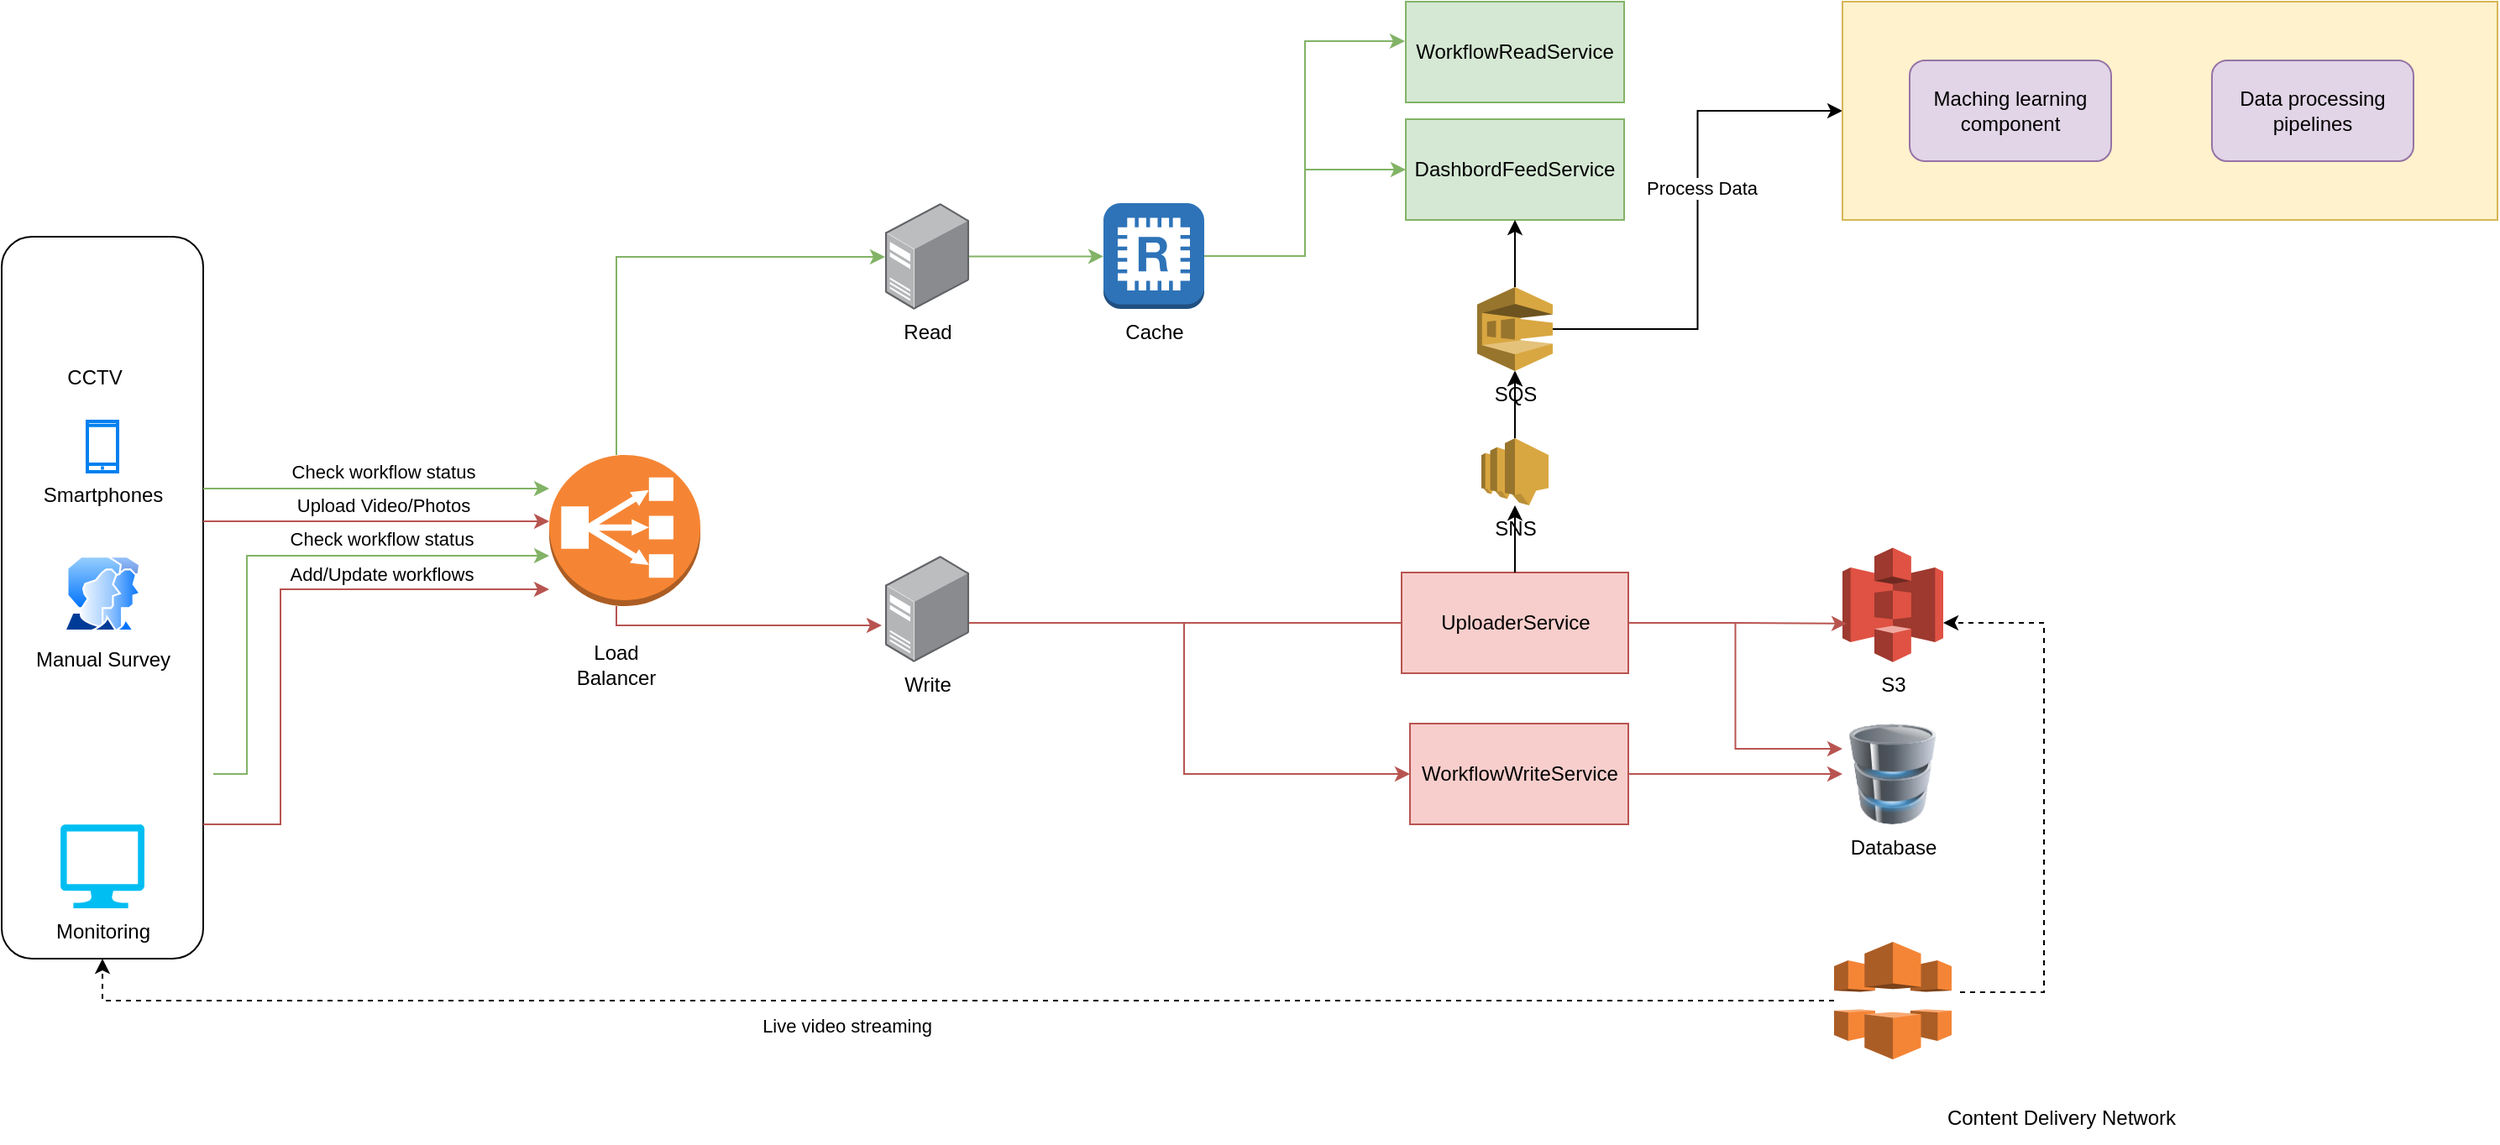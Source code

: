 <mxfile version="24.7.7">
  <diagram name="Page-1" id="UKjYGzklQM2FpbFOX81e">
    <mxGraphModel dx="954" dy="1809" grid="1" gridSize="10" guides="1" tooltips="1" connect="1" arrows="1" fold="1" page="1" pageScale="1" pageWidth="827" pageHeight="1169" math="0" shadow="0">
      <root>
        <mxCell id="0" />
        <mxCell id="1" parent="0" />
        <mxCell id="4WXzgT_EGoFBkS3j9maR-25" value="" style="outlineConnect=0;dashed=0;verticalLabelPosition=bottom;verticalAlign=top;align=center;html=1;shape=mxgraph.aws3.classic_load_balancer;fillColor=#F58534;gradientColor=none;" vertex="1" parent="1">
          <mxGeometry x="620" y="-60" width="90" height="90" as="geometry" />
        </mxCell>
        <mxCell id="4WXzgT_EGoFBkS3j9maR-56" value="" style="edgeStyle=orthogonalEdgeStyle;rounded=0;orthogonalLoop=1;jettySize=auto;html=1;fillColor=#d5e8d4;strokeColor=#82b366;" edge="1" parent="1" source="4WXzgT_EGoFBkS3j9maR-30" target="4WXzgT_EGoFBkS3j9maR-32">
          <mxGeometry relative="1" as="geometry">
            <Array as="points">
              <mxPoint x="910" y="-178" />
              <mxPoint x="910" y="-178" />
            </Array>
          </mxGeometry>
        </mxCell>
        <mxCell id="4WXzgT_EGoFBkS3j9maR-30" value="Read" style="image;points=[];aspect=fixed;html=1;align=center;shadow=0;dashed=0;image=img/lib/allied_telesis/computer_and_terminals/Server_Desktop.svg;" vertex="1" parent="1">
          <mxGeometry x="820" y="-210" width="50" height="63.38" as="geometry" />
        </mxCell>
        <mxCell id="4WXzgT_EGoFBkS3j9maR-88" style="edgeStyle=orthogonalEdgeStyle;rounded=0;orthogonalLoop=1;jettySize=auto;html=1;entryX=0;entryY=0.5;entryDx=0;entryDy=0;fillColor=#f8cecc;strokeColor=#b85450;" edge="1" parent="1" source="4WXzgT_EGoFBkS3j9maR-31" target="4WXzgT_EGoFBkS3j9maR-73">
          <mxGeometry relative="1" as="geometry">
            <Array as="points">
              <mxPoint x="1130" y="40" />
            </Array>
          </mxGeometry>
        </mxCell>
        <mxCell id="4WXzgT_EGoFBkS3j9maR-89" style="edgeStyle=orthogonalEdgeStyle;rounded=0;orthogonalLoop=1;jettySize=auto;html=1;entryX=0;entryY=0.5;entryDx=0;entryDy=0;fillColor=#f8cecc;strokeColor=#b85450;" edge="1" parent="1" source="4WXzgT_EGoFBkS3j9maR-31" target="4WXzgT_EGoFBkS3j9maR-74">
          <mxGeometry relative="1" as="geometry">
            <Array as="points">
              <mxPoint x="998" y="40" />
              <mxPoint x="998" y="130" />
            </Array>
          </mxGeometry>
        </mxCell>
        <mxCell id="4WXzgT_EGoFBkS3j9maR-31" value="Write" style="image;points=[];aspect=fixed;html=1;align=center;shadow=0;dashed=0;image=img/lib/allied_telesis/computer_and_terminals/Server_Desktop.svg;" vertex="1" parent="1">
          <mxGeometry x="820" width="50" height="63.38" as="geometry" />
        </mxCell>
        <mxCell id="4WXzgT_EGoFBkS3j9maR-84" value="" style="edgeStyle=orthogonalEdgeStyle;rounded=0;orthogonalLoop=1;jettySize=auto;html=1;fillColor=#d5e8d4;strokeColor=#82b366;" edge="1" parent="1" source="4WXzgT_EGoFBkS3j9maR-32" target="4WXzgT_EGoFBkS3j9maR-76">
          <mxGeometry relative="1" as="geometry" />
        </mxCell>
        <mxCell id="4WXzgT_EGoFBkS3j9maR-32" value="Cache" style="outlineConnect=0;dashed=0;verticalLabelPosition=bottom;verticalAlign=top;align=center;html=1;shape=mxgraph.aws3.redis;fillColor=#2E73B8;gradientColor=none;" vertex="1" parent="1">
          <mxGeometry x="950" y="-210" width="60" height="63" as="geometry" />
        </mxCell>
        <mxCell id="4WXzgT_EGoFBkS3j9maR-43" value="" style="rounded=1;whiteSpace=wrap;html=1;" vertex="1" parent="1">
          <mxGeometry x="294" y="-190" width="120" height="430" as="geometry" />
        </mxCell>
        <mxCell id="4WXzgT_EGoFBkS3j9maR-45" value="Monitoring" style="verticalLabelPosition=bottom;html=1;verticalAlign=top;align=center;strokeColor=none;fillColor=#00BEF2;shape=mxgraph.azure.computer;pointerEvents=1;" vertex="1" parent="1">
          <mxGeometry x="329" y="160" width="50" height="50" as="geometry" />
        </mxCell>
        <mxCell id="4WXzgT_EGoFBkS3j9maR-46" value="Manual Survey" style="image;aspect=fixed;perimeter=ellipsePerimeter;html=1;align=center;shadow=0;dashed=0;spacingTop=3;image=img/lib/active_directory/user_accounts.svg;" vertex="1" parent="1">
          <mxGeometry x="330.74" width="46.52" height="45.12" as="geometry" />
        </mxCell>
        <mxCell id="4WXzgT_EGoFBkS3j9maR-47" value="Smartphones" style="html=1;verticalLabelPosition=bottom;align=center;labelBackgroundColor=#ffffff;verticalAlign=top;strokeWidth=2;strokeColor=#0080F0;shadow=0;dashed=0;shape=mxgraph.ios7.icons.smartphone;" vertex="1" parent="1">
          <mxGeometry x="345" y="-80" width="18" height="30" as="geometry" />
        </mxCell>
        <mxCell id="4WXzgT_EGoFBkS3j9maR-48" value="CCTV" style="shape=image;html=1;verticalAlign=top;verticalLabelPosition=bottom;labelBackgroundColor=#ffffff;imageAspect=0;aspect=fixed;image=https://cdn0.iconfinder.com/data/icons/security-double-color-red-and-black-vol-1/52/camera__record__security__cctv-128.png" vertex="1" parent="1">
          <mxGeometry x="329" y="-160" width="40" height="40" as="geometry" />
        </mxCell>
        <mxCell id="4WXzgT_EGoFBkS3j9maR-50" style="edgeStyle=orthogonalEdgeStyle;rounded=0;orthogonalLoop=1;jettySize=auto;html=1;entryX=0;entryY=0.5;entryDx=0;entryDy=0;entryPerimeter=0;fillColor=#f8cecc;strokeColor=#b85450;" edge="1" parent="1">
          <mxGeometry relative="1" as="geometry">
            <mxPoint x="414" y="-20.5" as="sourcePoint" />
            <mxPoint x="620" y="-20.5" as="targetPoint" />
            <Array as="points">
              <mxPoint x="550" y="-20.5" />
              <mxPoint x="550" y="-20.5" />
            </Array>
          </mxGeometry>
        </mxCell>
        <mxCell id="4WXzgT_EGoFBkS3j9maR-51" value="Upload Video/Photos" style="edgeLabel;html=1;align=center;verticalAlign=middle;resizable=0;points=[];" vertex="1" connectable="0" parent="4WXzgT_EGoFBkS3j9maR-50">
          <mxGeometry x="0.061" y="-1" relative="1" as="geometry">
            <mxPoint x="-3" y="-11" as="offset" />
          </mxGeometry>
        </mxCell>
        <mxCell id="4WXzgT_EGoFBkS3j9maR-52" style="edgeStyle=orthogonalEdgeStyle;rounded=0;orthogonalLoop=1;jettySize=auto;html=1;entryX=-0.04;entryY=0.655;entryDx=0;entryDy=0;entryPerimeter=0;fillColor=#f8cecc;strokeColor=#b85450;" edge="1" parent="1" source="4WXzgT_EGoFBkS3j9maR-25" target="4WXzgT_EGoFBkS3j9maR-31">
          <mxGeometry relative="1" as="geometry">
            <Array as="points">
              <mxPoint x="660" y="42" />
            </Array>
          </mxGeometry>
        </mxCell>
        <mxCell id="4WXzgT_EGoFBkS3j9maR-53" style="edgeStyle=orthogonalEdgeStyle;rounded=0;orthogonalLoop=1;jettySize=auto;html=1;entryX=0;entryY=0.5;entryDx=0;entryDy=0;entryPerimeter=0;fillColor=#d5e8d4;strokeColor=#82b366;" edge="1" parent="1">
          <mxGeometry relative="1" as="geometry">
            <mxPoint x="414" y="-40" as="sourcePoint" />
            <mxPoint x="620" y="-40" as="targetPoint" />
            <Array as="points">
              <mxPoint x="550" y="-40" />
              <mxPoint x="550" y="-40" />
            </Array>
          </mxGeometry>
        </mxCell>
        <mxCell id="4WXzgT_EGoFBkS3j9maR-54" value="Check workflow status" style="edgeLabel;html=1;align=center;verticalAlign=middle;resizable=0;points=[];" vertex="1" connectable="0" parent="4WXzgT_EGoFBkS3j9maR-53">
          <mxGeometry x="0.061" y="-1" relative="1" as="geometry">
            <mxPoint x="-3" y="-11" as="offset" />
          </mxGeometry>
        </mxCell>
        <mxCell id="4WXzgT_EGoFBkS3j9maR-55" style="edgeStyle=orthogonalEdgeStyle;rounded=0;orthogonalLoop=1;jettySize=auto;html=1;fillColor=#d5e8d4;strokeColor=#82b366;" edge="1" parent="1" source="4WXzgT_EGoFBkS3j9maR-25" target="4WXzgT_EGoFBkS3j9maR-30">
          <mxGeometry relative="1" as="geometry">
            <Array as="points">
              <mxPoint x="660" y="-178" />
            </Array>
          </mxGeometry>
        </mxCell>
        <mxCell id="4WXzgT_EGoFBkS3j9maR-59" style="edgeStyle=orthogonalEdgeStyle;rounded=0;orthogonalLoop=1;jettySize=auto;html=1;fillColor=#f8cecc;strokeColor=#b85450;" edge="1" parent="1" target="4WXzgT_EGoFBkS3j9maR-25">
          <mxGeometry relative="1" as="geometry">
            <mxPoint x="414" y="160" as="sourcePoint" />
            <mxPoint x="620" y="160" as="targetPoint" />
            <Array as="points">
              <mxPoint x="460" y="160" />
              <mxPoint x="460" y="20" />
            </Array>
          </mxGeometry>
        </mxCell>
        <mxCell id="4WXzgT_EGoFBkS3j9maR-60" value="Add/Update workflows" style="edgeLabel;html=1;align=center;verticalAlign=middle;resizable=0;points=[];" vertex="1" connectable="0" parent="4WXzgT_EGoFBkS3j9maR-59">
          <mxGeometry x="0.061" y="-1" relative="1" as="geometry">
            <mxPoint x="59" y="-12" as="offset" />
          </mxGeometry>
        </mxCell>
        <mxCell id="4WXzgT_EGoFBkS3j9maR-62" style="edgeStyle=orthogonalEdgeStyle;rounded=0;orthogonalLoop=1;jettySize=auto;html=1;entryX=0;entryY=0.5;entryDx=0;entryDy=0;entryPerimeter=0;fillColor=#d5e8d4;strokeColor=#82b366;" edge="1" parent="1">
          <mxGeometry relative="1" as="geometry">
            <mxPoint x="420" y="130" as="sourcePoint" />
            <mxPoint x="620" as="targetPoint" />
            <Array as="points">
              <mxPoint x="440" y="130" />
              <mxPoint x="440" />
            </Array>
          </mxGeometry>
        </mxCell>
        <mxCell id="4WXzgT_EGoFBkS3j9maR-63" value="Check workflow status" style="edgeLabel;html=1;align=center;verticalAlign=middle;resizable=0;points=[];" vertex="1" connectable="0" parent="4WXzgT_EGoFBkS3j9maR-62">
          <mxGeometry x="0.061" y="-1" relative="1" as="geometry">
            <mxPoint x="55" y="-11" as="offset" />
          </mxGeometry>
        </mxCell>
        <mxCell id="4WXzgT_EGoFBkS3j9maR-64" value="Load Balancer" style="text;html=1;align=center;verticalAlign=middle;whiteSpace=wrap;rounded=0;" vertex="1" parent="1">
          <mxGeometry x="630" y="50" width="60" height="30" as="geometry" />
        </mxCell>
        <mxCell id="4WXzgT_EGoFBkS3j9maR-65" value="S3" style="outlineConnect=0;dashed=0;verticalLabelPosition=bottom;verticalAlign=top;align=center;html=1;shape=mxgraph.aws3.s3;fillColor=#E05243;gradientColor=none;" vertex="1" parent="1">
          <mxGeometry x="1390" y="-4.81" width="60" height="68.19" as="geometry" />
        </mxCell>
        <mxCell id="4WXzgT_EGoFBkS3j9maR-66" value="Database" style="image;html=1;image=img/lib/clip_art/computers/Database_128x128.png" vertex="1" parent="1">
          <mxGeometry x="1390" y="100" width="60" height="60" as="geometry" />
        </mxCell>
        <mxCell id="4WXzgT_EGoFBkS3j9maR-69" style="edgeStyle=orthogonalEdgeStyle;rounded=0;orthogonalLoop=1;jettySize=auto;html=1;entryX=0.5;entryY=1;entryDx=0;entryDy=0;dashed=1;" edge="1" parent="1" source="4WXzgT_EGoFBkS3j9maR-67" target="4WXzgT_EGoFBkS3j9maR-43">
          <mxGeometry relative="1" as="geometry" />
        </mxCell>
        <mxCell id="4WXzgT_EGoFBkS3j9maR-70" value="Live video streaming" style="edgeLabel;html=1;align=center;verticalAlign=middle;resizable=0;points=[];" vertex="1" connectable="0" parent="4WXzgT_EGoFBkS3j9maR-69">
          <mxGeometry x="0.11" y="-1" relative="1" as="geometry">
            <mxPoint x="-2" y="16" as="offset" />
          </mxGeometry>
        </mxCell>
        <mxCell id="4WXzgT_EGoFBkS3j9maR-67" value="" style="outlineConnect=0;dashed=0;verticalLabelPosition=bottom;verticalAlign=top;align=center;html=1;shape=mxgraph.aws3.cloudfront;fillColor=#F58536;gradientColor=none;" vertex="1" parent="1">
          <mxGeometry x="1385" y="230" width="70" height="70" as="geometry" />
        </mxCell>
        <mxCell id="4WXzgT_EGoFBkS3j9maR-71" value="Content Delivery Network" style="text;html=1;align=center;verticalAlign=middle;resizable=0;points=[];autosize=1;strokeColor=none;fillColor=none;" vertex="1" parent="1">
          <mxGeometry x="1440" y="320" width="160" height="30" as="geometry" />
        </mxCell>
        <mxCell id="4WXzgT_EGoFBkS3j9maR-82" value="" style="edgeStyle=orthogonalEdgeStyle;rounded=0;orthogonalLoop=1;jettySize=auto;html=1;" edge="1" parent="1" source="4WXzgT_EGoFBkS3j9maR-78" target="4WXzgT_EGoFBkS3j9maR-79">
          <mxGeometry relative="1" as="geometry" />
        </mxCell>
        <mxCell id="4WXzgT_EGoFBkS3j9maR-98" style="edgeStyle=orthogonalEdgeStyle;rounded=0;orthogonalLoop=1;jettySize=auto;html=1;entryX=0;entryY=0.25;entryDx=0;entryDy=0;fillColor=#f8cecc;strokeColor=#b85450;" edge="1" parent="1" source="4WXzgT_EGoFBkS3j9maR-73" target="4WXzgT_EGoFBkS3j9maR-66">
          <mxGeometry relative="1" as="geometry" />
        </mxCell>
        <mxCell id="4WXzgT_EGoFBkS3j9maR-73" value="UploaderService" style="rounded=0;whiteSpace=wrap;html=1;fillColor=#f8cecc;strokeColor=#b85450;" vertex="1" parent="1">
          <mxGeometry x="1127.5" y="10" width="135" height="60" as="geometry" />
        </mxCell>
        <mxCell id="4WXzgT_EGoFBkS3j9maR-93" style="edgeStyle=orthogonalEdgeStyle;rounded=0;orthogonalLoop=1;jettySize=auto;html=1;entryX=0;entryY=0.5;entryDx=0;entryDy=0;fillColor=#f8cecc;strokeColor=#b85450;" edge="1" parent="1" source="4WXzgT_EGoFBkS3j9maR-74" target="4WXzgT_EGoFBkS3j9maR-66">
          <mxGeometry relative="1" as="geometry" />
        </mxCell>
        <mxCell id="4WXzgT_EGoFBkS3j9maR-74" value="WorkflowWriteService" style="rounded=0;whiteSpace=wrap;html=1;fillColor=#f8cecc;strokeColor=#b85450;" vertex="1" parent="1">
          <mxGeometry x="1132.5" y="100" width="130" height="60" as="geometry" />
        </mxCell>
        <mxCell id="4WXzgT_EGoFBkS3j9maR-76" value="DashbordFeedService" style="rounded=0;whiteSpace=wrap;html=1;fillColor=#d5e8d4;strokeColor=#82b366;" vertex="1" parent="1">
          <mxGeometry x="1130" y="-260" width="130" height="60" as="geometry" />
        </mxCell>
        <mxCell id="4WXzgT_EGoFBkS3j9maR-81" value="" style="edgeStyle=orthogonalEdgeStyle;rounded=0;orthogonalLoop=1;jettySize=auto;html=1;" edge="1" parent="1" source="4WXzgT_EGoFBkS3j9maR-78" target="4WXzgT_EGoFBkS3j9maR-79">
          <mxGeometry relative="1" as="geometry" />
        </mxCell>
        <mxCell id="4WXzgT_EGoFBkS3j9maR-80" value="" style="edgeStyle=orthogonalEdgeStyle;rounded=0;orthogonalLoop=1;jettySize=auto;html=1;" edge="1" parent="1" source="4WXzgT_EGoFBkS3j9maR-79" target="4WXzgT_EGoFBkS3j9maR-76">
          <mxGeometry relative="1" as="geometry" />
        </mxCell>
        <mxCell id="4WXzgT_EGoFBkS3j9maR-101" style="edgeStyle=orthogonalEdgeStyle;rounded=0;orthogonalLoop=1;jettySize=auto;html=1;entryX=0;entryY=0.5;entryDx=0;entryDy=0;" edge="1" parent="1" source="4WXzgT_EGoFBkS3j9maR-79" target="4WXzgT_EGoFBkS3j9maR-99">
          <mxGeometry relative="1" as="geometry" />
        </mxCell>
        <mxCell id="4WXzgT_EGoFBkS3j9maR-102" value="Process Data" style="edgeLabel;html=1;align=center;verticalAlign=middle;resizable=0;points=[];" vertex="1" connectable="0" parent="4WXzgT_EGoFBkS3j9maR-101">
          <mxGeometry x="0.129" y="-2" relative="1" as="geometry">
            <mxPoint as="offset" />
          </mxGeometry>
        </mxCell>
        <mxCell id="4WXzgT_EGoFBkS3j9maR-79" value="SQS" style="outlineConnect=0;dashed=0;verticalLabelPosition=bottom;verticalAlign=top;align=center;html=1;shape=mxgraph.aws3.sqs;fillColor=#D9A741;gradientColor=none;" vertex="1" parent="1">
          <mxGeometry x="1172.5" y="-160" width="45" height="50" as="geometry" />
        </mxCell>
        <mxCell id="4WXzgT_EGoFBkS3j9maR-85" value="WorkflowReadService" style="rounded=0;whiteSpace=wrap;html=1;fillColor=#d5e8d4;strokeColor=#82b366;" vertex="1" parent="1">
          <mxGeometry x="1130" y="-330" width="130" height="60" as="geometry" />
        </mxCell>
        <mxCell id="4WXzgT_EGoFBkS3j9maR-87" style="edgeStyle=orthogonalEdgeStyle;rounded=0;orthogonalLoop=1;jettySize=auto;html=1;entryX=-0.004;entryY=0.392;entryDx=0;entryDy=0;entryPerimeter=0;fillColor=#d5e8d4;strokeColor=#82b366;" edge="1" parent="1" source="4WXzgT_EGoFBkS3j9maR-32" target="4WXzgT_EGoFBkS3j9maR-85">
          <mxGeometry relative="1" as="geometry" />
        </mxCell>
        <mxCell id="4WXzgT_EGoFBkS3j9maR-92" value="" style="edgeStyle=orthogonalEdgeStyle;rounded=0;orthogonalLoop=1;jettySize=auto;html=1;" edge="1" parent="1" source="4WXzgT_EGoFBkS3j9maR-73" target="4WXzgT_EGoFBkS3j9maR-78">
          <mxGeometry relative="1" as="geometry">
            <mxPoint x="1200" y="10" as="sourcePoint" />
            <mxPoint x="1195" y="-110" as="targetPoint" />
          </mxGeometry>
        </mxCell>
        <mxCell id="4WXzgT_EGoFBkS3j9maR-78" value="SNS" style="outlineConnect=0;dashed=0;verticalLabelPosition=bottom;verticalAlign=top;align=center;html=1;shape=mxgraph.aws3.sns;fillColor=#D9A741;gradientColor=none;" vertex="1" parent="1">
          <mxGeometry x="1175" y="-70" width="40" height="40" as="geometry" />
        </mxCell>
        <mxCell id="4WXzgT_EGoFBkS3j9maR-94" style="edgeStyle=orthogonalEdgeStyle;rounded=0;orthogonalLoop=1;jettySize=auto;html=1;entryX=0.042;entryY=0.664;entryDx=0;entryDy=0;entryPerimeter=0;fillColor=#f8cecc;strokeColor=#b85450;" edge="1" parent="1" source="4WXzgT_EGoFBkS3j9maR-73" target="4WXzgT_EGoFBkS3j9maR-65">
          <mxGeometry relative="1" as="geometry" />
        </mxCell>
        <mxCell id="4WXzgT_EGoFBkS3j9maR-96" style="edgeStyle=orthogonalEdgeStyle;rounded=0;orthogonalLoop=1;jettySize=auto;html=1;entryX=1;entryY=0.5;entryDx=0;entryDy=0;entryPerimeter=0;dashed=1;" edge="1" parent="1">
          <mxGeometry relative="1" as="geometry">
            <mxPoint x="1460" y="260" as="sourcePoint" />
            <mxPoint x="1450" y="39.995" as="targetPoint" />
            <Array as="points">
              <mxPoint x="1510" y="260" />
              <mxPoint x="1510" y="40" />
            </Array>
          </mxGeometry>
        </mxCell>
        <mxCell id="4WXzgT_EGoFBkS3j9maR-99" value="" style="rounded=0;whiteSpace=wrap;html=1;fillColor=#fff2cc;strokeColor=#d6b656;" vertex="1" parent="1">
          <mxGeometry x="1390" y="-330" width="390" height="130" as="geometry" />
        </mxCell>
        <mxCell id="4WXzgT_EGoFBkS3j9maR-103" value="Maching learning component" style="rounded=1;whiteSpace=wrap;html=1;fillColor=#e1d5e7;strokeColor=#9673a6;" vertex="1" parent="1">
          <mxGeometry x="1430" y="-295" width="120" height="60" as="geometry" />
        </mxCell>
        <mxCell id="4WXzgT_EGoFBkS3j9maR-104" value="Data processing pipelines" style="rounded=1;whiteSpace=wrap;html=1;fillColor=#e1d5e7;strokeColor=#9673a6;" vertex="1" parent="1">
          <mxGeometry x="1610" y="-295" width="120" height="60" as="geometry" />
        </mxCell>
      </root>
    </mxGraphModel>
  </diagram>
</mxfile>
